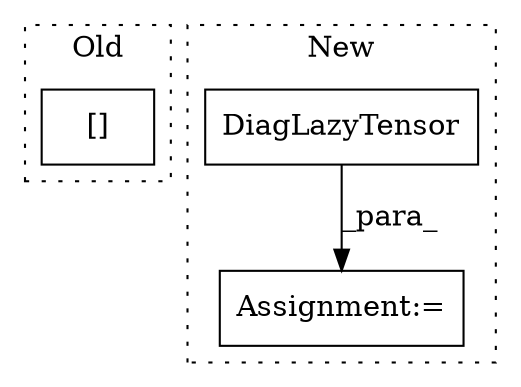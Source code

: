 digraph G {
subgraph cluster0 {
1 [label="[]" a="2" s="5418,5428" l="9,1" shape="box"];
label = "Old";
style="dotted";
}
subgraph cluster1 {
2 [label="DiagLazyTensor" a="32" s="1624,1651" l="15,1" shape="box"];
3 [label="Assignment:=" a="7" s="1612" l="12" shape="box"];
label = "New";
style="dotted";
}
2 -> 3 [label="_para_"];
}